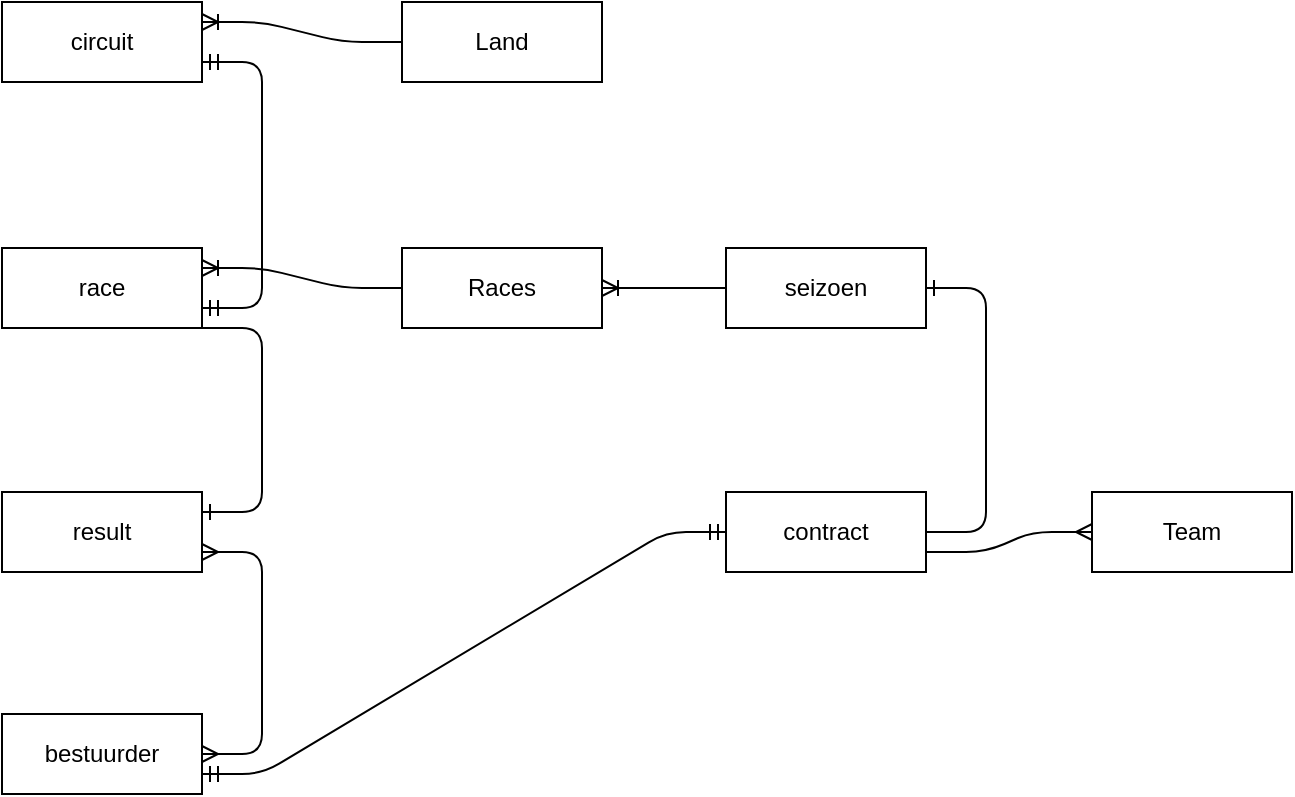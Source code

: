 <mxfile version="14.3.0" type="device"><diagram id="R2lEEEUBdFMjLlhIrx00" name="Page-1"><mxGraphModel dx="1052" dy="406" grid="0" gridSize="10" guides="1" tooltips="1" connect="1" arrows="1" fold="1" page="0" pageScale="1" pageWidth="850" pageHeight="1100" math="0" shadow="0" extFonts="Permanent Marker^https://fonts.googleapis.com/css?family=Permanent+Marker"><root><mxCell id="0"/><mxCell id="1" parent="0"/><mxCell id="f6nMCCSfKeTT13RV-3Xl-19" value="" style="edgeStyle=entityRelationEdgeStyle;fontSize=12;html=1;endArrow=ERoneToMany;entryX=1;entryY=0.5;entryDx=0;entryDy=0;exitX=0;exitY=0.5;exitDx=0;exitDy=0;" edge="1" parent="1" source="f6nMCCSfKeTT13RV-3Xl-175" target="f6nMCCSfKeTT13RV-3Xl-174"><mxGeometry width="100" height="100" relative="1" as="geometry"><mxPoint x="394" y="371.0" as="sourcePoint"/><mxPoint x="328" y="401.0" as="targetPoint"/></mxGeometry></mxCell><mxCell id="f6nMCCSfKeTT13RV-3Xl-20" value="" style="edgeStyle=entityRelationEdgeStyle;fontSize=12;html=1;endArrow=ERmandOne;startArrow=ERmandOne;exitX=1;exitY=0.75;exitDx=0;exitDy=0;entryX=0;entryY=0.5;entryDx=0;entryDy=0;" edge="1" parent="1" source="f6nMCCSfKeTT13RV-3Xl-177" target="f6nMCCSfKeTT13RV-3Xl-178"><mxGeometry width="100" height="100" relative="1" as="geometry"><mxPoint x="43" y="800" as="sourcePoint"/><mxPoint x="339" y="716.0" as="targetPoint"/></mxGeometry></mxCell><mxCell id="f6nMCCSfKeTT13RV-3Xl-24" value="" style="edgeStyle=entityRelationEdgeStyle;fontSize=12;html=1;endArrow=ERmandOne;startArrow=ERmandOne;entryX=1;entryY=0.75;entryDx=0;entryDy=0;exitX=1;exitY=0.75;exitDx=0;exitDy=0;" edge="1" parent="1" source="f6nMCCSfKeTT13RV-3Xl-173" target="f6nMCCSfKeTT13RV-3Xl-170"><mxGeometry width="100" height="100" relative="1" as="geometry"><mxPoint x="40" y="326" as="sourcePoint"/><mxPoint x="36" y="184" as="targetPoint"/></mxGeometry></mxCell><mxCell id="f6nMCCSfKeTT13RV-3Xl-25" value="" style="edgeStyle=entityRelationEdgeStyle;fontSize=12;html=1;endArrow=ERoneToMany;exitX=0;exitY=0.5;exitDx=0;exitDy=0;entryX=1;entryY=0.25;entryDx=0;entryDy=0;" edge="1" parent="1" source="f6nMCCSfKeTT13RV-3Xl-174" target="f6nMCCSfKeTT13RV-3Xl-173"><mxGeometry width="100" height="100" relative="1" as="geometry"><mxPoint x="148" y="371.0" as="sourcePoint"/><mxPoint x="40" y="311" as="targetPoint"/></mxGeometry></mxCell><mxCell id="f6nMCCSfKeTT13RV-3Xl-26" value="" style="edgeStyle=entityRelationEdgeStyle;fontSize=12;html=1;endArrow=ERone;endFill=1;entryX=1;entryY=0.25;entryDx=0;entryDy=0;exitX=1;exitY=1;exitDx=0;exitDy=0;" edge="1" parent="1" source="f6nMCCSfKeTT13RV-3Xl-173" target="f6nMCCSfKeTT13RV-3Xl-176"><mxGeometry width="100" height="100" relative="1" as="geometry"><mxPoint x="41.62" y="358.64" as="sourcePoint"/><mxPoint x="43" y="550.0" as="targetPoint"/></mxGeometry></mxCell><mxCell id="f6nMCCSfKeTT13RV-3Xl-44" value="" style="edgeStyle=entityRelationEdgeStyle;fontSize=12;html=1;endArrow=ERoneToMany;entryX=1;entryY=0.25;entryDx=0;entryDy=0;exitX=0;exitY=0.5;exitDx=0;exitDy=0;" edge="1" parent="1" source="f6nMCCSfKeTT13RV-3Xl-171" target="f6nMCCSfKeTT13RV-3Xl-170"><mxGeometry width="100" height="100" relative="1" as="geometry"><mxPoint x="126" y="124" as="sourcePoint"/><mxPoint x="36" y="154" as="targetPoint"/></mxGeometry></mxCell><mxCell id="f6nMCCSfKeTT13RV-3Xl-126" value="" style="edgeStyle=entityRelationEdgeStyle;fontSize=12;html=1;endArrow=ERone;endFill=1;exitX=1;exitY=0.5;exitDx=0;exitDy=0;" edge="1" parent="1" source="f6nMCCSfKeTT13RV-3Xl-178" target="f6nMCCSfKeTT13RV-3Xl-175"><mxGeometry width="100" height="100" relative="1" as="geometry"><mxPoint x="519" y="689" as="sourcePoint"/><mxPoint x="574.0" y="341" as="targetPoint"/></mxGeometry></mxCell><mxCell id="f6nMCCSfKeTT13RV-3Xl-167" value="" style="edgeStyle=entityRelationEdgeStyle;fontSize=12;html=1;endArrow=ERmany;startArrow=ERmany;entryX=1;entryY=0.75;entryDx=0;entryDy=0;" edge="1" parent="1" source="f6nMCCSfKeTT13RV-3Xl-177" target="f6nMCCSfKeTT13RV-3Xl-176"><mxGeometry width="100" height="100" relative="1" as="geometry"><mxPoint x="43" y="770" as="sourcePoint"/><mxPoint x="43" y="580.0" as="targetPoint"/></mxGeometry></mxCell><mxCell id="f6nMCCSfKeTT13RV-3Xl-168" value="" style="edgeStyle=entityRelationEdgeStyle;fontSize=12;html=1;endArrow=ERmany;exitX=1;exitY=0.75;exitDx=0;exitDy=0;entryX=0;entryY=0.5;entryDx=0;entryDy=0;" edge="1" parent="1" source="f6nMCCSfKeTT13RV-3Xl-178" target="f6nMCCSfKeTT13RV-3Xl-179"><mxGeometry width="100" height="100" relative="1" as="geometry"><mxPoint x="519" y="599" as="sourcePoint"/><mxPoint x="637" y="571" as="targetPoint"/></mxGeometry></mxCell><mxCell id="f6nMCCSfKeTT13RV-3Xl-170" value="circuit" style="whiteSpace=wrap;html=1;align=center;" vertex="1" parent="1"><mxGeometry x="-65" y="156" width="100" height="40" as="geometry"/></mxCell><mxCell id="f6nMCCSfKeTT13RV-3Xl-171" value="Land" style="whiteSpace=wrap;html=1;align=center;" vertex="1" parent="1"><mxGeometry x="135" y="156" width="100" height="40" as="geometry"/></mxCell><mxCell id="f6nMCCSfKeTT13RV-3Xl-173" value="race" style="whiteSpace=wrap;html=1;align=center;" vertex="1" parent="1"><mxGeometry x="-65" y="279" width="100" height="40" as="geometry"/></mxCell><mxCell id="f6nMCCSfKeTT13RV-3Xl-174" value="Races" style="whiteSpace=wrap;html=1;align=center;" vertex="1" parent="1"><mxGeometry x="135" y="279" width="100" height="40" as="geometry"/></mxCell><mxCell id="f6nMCCSfKeTT13RV-3Xl-175" value="seizoen" style="whiteSpace=wrap;html=1;align=center;" vertex="1" parent="1"><mxGeometry x="297" y="279" width="100" height="40" as="geometry"/></mxCell><mxCell id="f6nMCCSfKeTT13RV-3Xl-176" value="result" style="whiteSpace=wrap;html=1;align=center;" vertex="1" parent="1"><mxGeometry x="-65" y="401" width="100" height="40" as="geometry"/></mxCell><mxCell id="f6nMCCSfKeTT13RV-3Xl-177" value="bestuurder" style="whiteSpace=wrap;html=1;align=center;" vertex="1" parent="1"><mxGeometry x="-65" y="512" width="100" height="40" as="geometry"/></mxCell><mxCell id="f6nMCCSfKeTT13RV-3Xl-178" value="contract" style="whiteSpace=wrap;html=1;align=center;" vertex="1" parent="1"><mxGeometry x="297" y="401" width="100" height="40" as="geometry"/></mxCell><mxCell id="f6nMCCSfKeTT13RV-3Xl-179" value="Team" style="whiteSpace=wrap;html=1;align=center;" vertex="1" parent="1"><mxGeometry x="480" y="401" width="100" height="40" as="geometry"/></mxCell></root></mxGraphModel></diagram></mxfile>